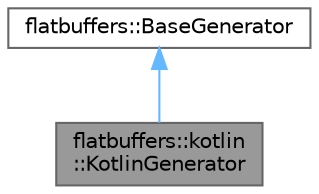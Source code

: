 digraph "flatbuffers::kotlin::KotlinGenerator"
{
 // LATEX_PDF_SIZE
  bgcolor="transparent";
  edge [fontname=Helvetica,fontsize=10,labelfontname=Helvetica,labelfontsize=10];
  node [fontname=Helvetica,fontsize=10,shape=box,height=0.2,width=0.4];
  Node1 [id="Node000001",label="flatbuffers::kotlin\l::KotlinGenerator",height=0.2,width=0.4,color="gray40", fillcolor="grey60", style="filled", fontcolor="black",tooltip=" "];
  Node2 -> Node1 [id="edge2_Node000001_Node000002",dir="back",color="steelblue1",style="solid",tooltip=" "];
  Node2 [id="Node000002",label="flatbuffers::BaseGenerator",height=0.2,width=0.4,color="gray40", fillcolor="white", style="filled",URL="$classflatbuffers_1_1BaseGenerator.html",tooltip=" "];
}
